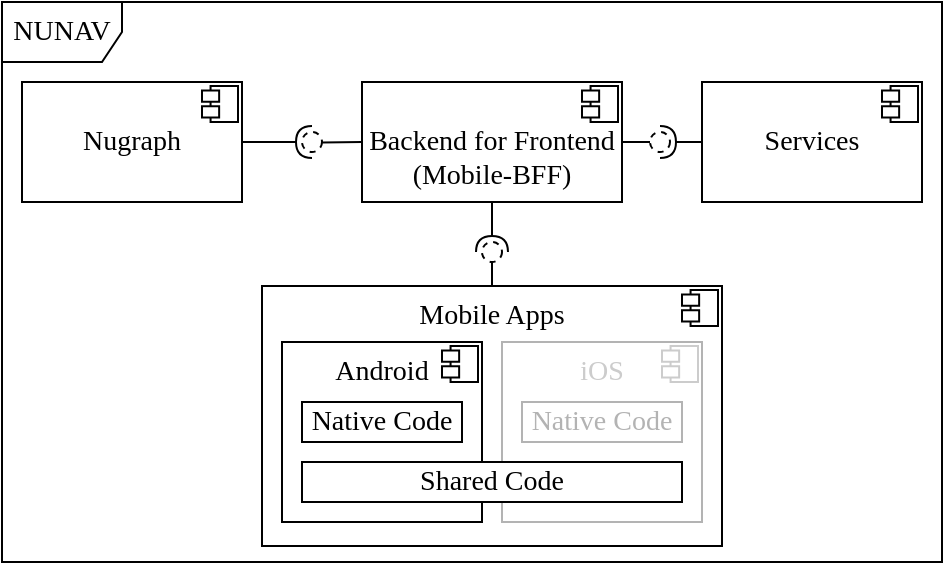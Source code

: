 <mxfile version="15.1.3" type="device"><diagram name="Page-1" id="c4acf3e9-155e-7222-9cf6-157b1a14988f"><mxGraphModel dx="632" dy="570" grid="1" gridSize="10" guides="1" tooltips="1" connect="1" arrows="1" fold="1" page="1" pageScale="1" pageWidth="850" pageHeight="1100" background="#ffffff" math="0" shadow="0"><root><mxCell id="0"/><mxCell id="1" parent="0"/><mxCell id="pvQcFjTz9aOUYdxVMFV9-1" value="NUNAV" style="shape=umlFrame;whiteSpace=wrap;html=1;rounded=0;shadow=0;comic=0;labelBackgroundColor=none;strokeWidth=1;fontFamily=Times New Roman;fontSize=14;align=center;" parent="1" vertex="1"><mxGeometry x="80" y="320" width="470" height="280" as="geometry"/></mxCell><mxCell id="pvQcFjTz9aOUYdxVMFV9-3" value="&lt;span style=&quot;font-size: 14px;&quot;&gt;Nugraph&lt;/span&gt;" style="rounded=0;whiteSpace=wrap;html=1;fontSize=14;fontFamily=Times New Roman;" parent="1" vertex="1"><mxGeometry x="90" y="360" width="110" height="60" as="geometry"/></mxCell><mxCell id="pvQcFjTz9aOUYdxVMFV9-4" value="&lt;span style=&quot;font-size: 14px;&quot;&gt;Services&lt;/span&gt;" style="rounded=0;whiteSpace=wrap;html=1;fontSize=14;fontFamily=Times New Roman;" parent="1" vertex="1"><mxGeometry x="430" y="360" width="110" height="60" as="geometry"/></mxCell><mxCell id="pvQcFjTz9aOUYdxVMFV9-5" value="&lt;br&gt;Backend for Frontend&lt;br&gt;&lt;span style=&quot;font-size: 14px&quot;&gt;(Mobile-BFF)&lt;br style=&quot;font-size: 14px&quot;&gt;&lt;/span&gt;" style="rounded=0;whiteSpace=wrap;html=1;fontSize=14;fontFamily=Times New Roman;" parent="1" vertex="1"><mxGeometry x="260" y="360" width="130" height="60" as="geometry"/></mxCell><mxCell id="pvQcFjTz9aOUYdxVMFV9-10" value="" style="rounded=0;orthogonalLoop=1;jettySize=auto;html=1;endArrow=none;endFill=0;fontColor=#CCCCCC;exitX=0;exitY=0.5;exitDx=0;exitDy=0;fontSize=14;fontFamily=Times New Roman;" parent="1" source="pvQcFjTz9aOUYdxVMFV9-5" target="pvQcFjTz9aOUYdxVMFV9-12" edge="1"><mxGeometry relative="1" as="geometry"><mxPoint x="220" y="320" as="sourcePoint"/></mxGeometry></mxCell><mxCell id="pvQcFjTz9aOUYdxVMFV9-11" value="" style="rounded=0;orthogonalLoop=1;jettySize=auto;html=1;endArrow=halfCircle;endFill=0;entryX=0.5;entryY=0.5;entryDx=0;entryDy=0;endSize=6;strokeWidth=1;fontColor=#CCCCCC;exitX=1;exitY=0.5;exitDx=0;exitDy=0;fontSize=14;fontFamily=Times New Roman;" parent="1" source="pvQcFjTz9aOUYdxVMFV9-3" target="pvQcFjTz9aOUYdxVMFV9-12" edge="1"><mxGeometry relative="1" as="geometry"><mxPoint x="220" y="260.0" as="sourcePoint"/></mxGeometry></mxCell><mxCell id="pvQcFjTz9aOUYdxVMFV9-12" value="" style="ellipse;whiteSpace=wrap;html=1;fontFamily=Times New Roman;fontSize=14;fontColor=#000000;align=center;strokeColor=#000000;fillColor=#ffffff;points=[];aspect=fixed;resizable=0;dashed=1;" parent="1" vertex="1"><mxGeometry x="230" y="385" width="10" height="10" as="geometry"/></mxCell><mxCell id="pvQcFjTz9aOUYdxVMFV9-13" value="&lt;span style=&quot;font-size: 14px;&quot;&gt;Mobile Apps&lt;/span&gt;" style="rounded=0;whiteSpace=wrap;html=1;verticalAlign=top;fontSize=14;fontFamily=Times New Roman;" parent="1" vertex="1"><mxGeometry x="210" y="462" width="230" height="130" as="geometry"/></mxCell><mxCell id="pvQcFjTz9aOUYdxVMFV9-14" value="" style="rounded=0;orthogonalLoop=1;jettySize=auto;html=1;endArrow=none;endFill=0;fontColor=#CCCCCC;exitX=0.5;exitY=0;exitDx=0;exitDy=0;fontSize=14;fontFamily=Times New Roman;" parent="1" source="pvQcFjTz9aOUYdxVMFV9-13" target="pvQcFjTz9aOUYdxVMFV9-16" edge="1"><mxGeometry relative="1" as="geometry"><mxPoint x="220" y="450" as="sourcePoint"/></mxGeometry></mxCell><mxCell id="pvQcFjTz9aOUYdxVMFV9-15" value="" style="rounded=0;orthogonalLoop=1;jettySize=auto;html=1;endArrow=halfCircle;endFill=0;entryX=0.5;entryY=0.5;entryDx=0;entryDy=0;endSize=6;strokeWidth=1;fontColor=#CCCCCC;exitX=0.5;exitY=1;exitDx=0;exitDy=0;fontSize=14;fontFamily=Times New Roman;" parent="1" source="pvQcFjTz9aOUYdxVMFV9-5" target="pvQcFjTz9aOUYdxVMFV9-16" edge="1"><mxGeometry relative="1" as="geometry"><mxPoint x="260" y="390.0" as="sourcePoint"/></mxGeometry></mxCell><mxCell id="pvQcFjTz9aOUYdxVMFV9-16" value="" style="ellipse;whiteSpace=wrap;html=1;fontFamily=Times New Roman;fontSize=14;fontColor=#000000;align=center;strokeColor=#000000;fillColor=#ffffff;points=[];aspect=fixed;resizable=0;dashed=1;" parent="1" vertex="1"><mxGeometry x="320" y="440" width="10" height="10" as="geometry"/></mxCell><mxCell id="pvQcFjTz9aOUYdxVMFV9-18" value="&lt;span style=&quot;font-size: 14px;&quot;&gt;Android&lt;/span&gt;" style="rounded=0;whiteSpace=wrap;html=1;verticalAlign=top;fontSize=14;fontFamily=Times New Roman;" parent="1" vertex="1"><mxGeometry x="220" y="490" width="100" height="90" as="geometry"/></mxCell><mxCell id="pvQcFjTz9aOUYdxVMFV9-19" value="&lt;span style=&quot;font-size: 14px;&quot;&gt;Native Code&lt;/span&gt;" style="rounded=0;whiteSpace=wrap;html=1;fontSize=14;fontFamily=Times New Roman;" parent="1" vertex="1"><mxGeometry x="230" y="520" width="80" height="20" as="geometry"/></mxCell><mxCell id="pvQcFjTz9aOUYdxVMFV9-21" value="&lt;span style=&quot;font-size: 14px;&quot;&gt;iOS&lt;/span&gt;" style="rounded=0;whiteSpace=wrap;html=1;verticalAlign=top;strokeColor=#B3B3B3;fontSize=14;fontFamily=Times New Roman;fontColor=#CCCCCC;" parent="1" vertex="1"><mxGeometry x="330" y="490" width="100" height="90" as="geometry"/></mxCell><mxCell id="pvQcFjTz9aOUYdxVMFV9-22" value="&lt;span style=&quot;font-size: 14px;&quot;&gt;Native Code&lt;/span&gt;" style="rounded=0;whiteSpace=wrap;html=1;strokeColor=#B3B3B3;fontColor=#B3B3B3;fontSize=14;fontFamily=Times New Roman;" parent="1" vertex="1"><mxGeometry x="340" y="520" width="80" height="20" as="geometry"/></mxCell><mxCell id="pvQcFjTz9aOUYdxVMFV9-20" value="&lt;span style=&quot;font-size: 14px;&quot;&gt;Shared Code&lt;/span&gt;" style="rounded=0;whiteSpace=wrap;html=1;fontSize=14;fontFamily=Times New Roman;" parent="1" vertex="1"><mxGeometry x="230" y="550" width="190" height="20" as="geometry"/></mxCell><mxCell id="pvQcFjTz9aOUYdxVMFV9-25" value="" style="rounded=0;orthogonalLoop=1;jettySize=auto;html=1;endArrow=none;endFill=0;fontColor=#CCCCCC;exitX=1;exitY=0.5;exitDx=0;exitDy=0;fontSize=14;fontFamily=Times New Roman;" parent="1" source="pvQcFjTz9aOUYdxVMFV9-5" target="pvQcFjTz9aOUYdxVMFV9-27" edge="1"><mxGeometry relative="1" as="geometry"><mxPoint x="295" y="380" as="sourcePoint"/></mxGeometry></mxCell><mxCell id="pvQcFjTz9aOUYdxVMFV9-26" value="" style="rounded=0;orthogonalLoop=1;jettySize=auto;html=1;endArrow=halfCircle;endFill=0;entryX=0.5;entryY=0.5;entryDx=0;entryDy=0;endSize=6;strokeWidth=1;fontColor=#CCCCCC;exitX=0;exitY=0.5;exitDx=0;exitDy=0;fontSize=14;fontFamily=Times New Roman;" parent="1" source="pvQcFjTz9aOUYdxVMFV9-4" target="pvQcFjTz9aOUYdxVMFV9-27" edge="1"><mxGeometry relative="1" as="geometry"><mxPoint x="292.5" y="330" as="sourcePoint"/></mxGeometry></mxCell><mxCell id="pvQcFjTz9aOUYdxVMFV9-27" value="" style="ellipse;whiteSpace=wrap;html=1;fontFamily=Times New Roman;fontSize=14;fontColor=#000000;align=center;fillColor=#ffffff;points=[];aspect=fixed;resizable=0;dashed=1;" parent="1" vertex="1"><mxGeometry x="404" y="385" width="10" height="10" as="geometry"/></mxCell><mxCell id="BobCu6PscNNIgxiNO0R2-17" value="" style="group" parent="1" vertex="1" connectable="0"><mxGeometry x="420" y="464" width="18" height="18" as="geometry"/></mxCell><mxCell id="BobCu6PscNNIgxiNO0R2-18" value="" style="rounded=0;whiteSpace=wrap;html=1;" parent="BobCu6PscNNIgxiNO0R2-17" vertex="1"><mxGeometry x="4.286" width="13.714" height="18" as="geometry"/></mxCell><mxCell id="BobCu6PscNNIgxiNO0R2-19" value="" style="rounded=0;whiteSpace=wrap;html=1;" parent="BobCu6PscNNIgxiNO0R2-17" vertex="1"><mxGeometry y="2.25" width="8.571" height="5.625" as="geometry"/></mxCell><mxCell id="BobCu6PscNNIgxiNO0R2-20" value="" style="rounded=0;whiteSpace=wrap;html=1;" parent="BobCu6PscNNIgxiNO0R2-17" vertex="1"><mxGeometry y="10.125" width="8.571" height="5.625" as="geometry"/></mxCell><mxCell id="BobCu6PscNNIgxiNO0R2-21" value="" style="group" parent="1" vertex="1" connectable="0"><mxGeometry x="370" y="362" width="18" height="18" as="geometry"/></mxCell><mxCell id="BobCu6PscNNIgxiNO0R2-22" value="" style="rounded=0;whiteSpace=wrap;html=1;" parent="BobCu6PscNNIgxiNO0R2-21" vertex="1"><mxGeometry x="4.286" width="13.714" height="18" as="geometry"/></mxCell><mxCell id="BobCu6PscNNIgxiNO0R2-23" value="" style="rounded=0;whiteSpace=wrap;html=1;" parent="BobCu6PscNNIgxiNO0R2-21" vertex="1"><mxGeometry y="2.25" width="8.571" height="5.625" as="geometry"/></mxCell><mxCell id="BobCu6PscNNIgxiNO0R2-24" value="" style="rounded=0;whiteSpace=wrap;html=1;" parent="BobCu6PscNNIgxiNO0R2-21" vertex="1"><mxGeometry y="10.125" width="8.571" height="5.625" as="geometry"/></mxCell><mxCell id="BobCu6PscNNIgxiNO0R2-25" value="" style="group" parent="1" vertex="1" connectable="0"><mxGeometry x="180" y="362" width="18" height="18" as="geometry"/></mxCell><mxCell id="BobCu6PscNNIgxiNO0R2-26" value="" style="rounded=0;whiteSpace=wrap;html=1;" parent="BobCu6PscNNIgxiNO0R2-25" vertex="1"><mxGeometry x="4.286" width="13.714" height="18" as="geometry"/></mxCell><mxCell id="BobCu6PscNNIgxiNO0R2-27" value="" style="rounded=0;whiteSpace=wrap;html=1;" parent="BobCu6PscNNIgxiNO0R2-25" vertex="1"><mxGeometry y="2.25" width="8.571" height="5.625" as="geometry"/></mxCell><mxCell id="BobCu6PscNNIgxiNO0R2-28" value="" style="rounded=0;whiteSpace=wrap;html=1;" parent="BobCu6PscNNIgxiNO0R2-25" vertex="1"><mxGeometry y="10.125" width="8.571" height="5.625" as="geometry"/></mxCell><mxCell id="BobCu6PscNNIgxiNO0R2-29" value="" style="group" parent="1" vertex="1" connectable="0"><mxGeometry x="410" y="492" width="18" height="18" as="geometry"/></mxCell><mxCell id="BobCu6PscNNIgxiNO0R2-30" value="" style="rounded=0;whiteSpace=wrap;html=1;strokeColor=#CCCCCC;" parent="BobCu6PscNNIgxiNO0R2-29" vertex="1"><mxGeometry x="4.286" width="13.714" height="18" as="geometry"/></mxCell><mxCell id="BobCu6PscNNIgxiNO0R2-31" value="" style="rounded=0;whiteSpace=wrap;html=1;strokeColor=#CCCCCC;" parent="BobCu6PscNNIgxiNO0R2-29" vertex="1"><mxGeometry y="2.25" width="8.571" height="5.625" as="geometry"/></mxCell><mxCell id="BobCu6PscNNIgxiNO0R2-32" value="" style="rounded=0;whiteSpace=wrap;html=1;strokeColor=#CCCCCC;" parent="BobCu6PscNNIgxiNO0R2-29" vertex="1"><mxGeometry y="10.125" width="8.571" height="5.625" as="geometry"/></mxCell><mxCell id="BobCu6PscNNIgxiNO0R2-33" value="" style="group" parent="1" vertex="1" connectable="0"><mxGeometry x="300" y="492" width="18" height="18" as="geometry"/></mxCell><mxCell id="BobCu6PscNNIgxiNO0R2-34" value="" style="rounded=0;whiteSpace=wrap;html=1;" parent="BobCu6PscNNIgxiNO0R2-33" vertex="1"><mxGeometry x="4.286" width="13.714" height="18" as="geometry"/></mxCell><mxCell id="BobCu6PscNNIgxiNO0R2-35" value="" style="rounded=0;whiteSpace=wrap;html=1;" parent="BobCu6PscNNIgxiNO0R2-33" vertex="1"><mxGeometry y="2.25" width="8.571" height="5.625" as="geometry"/></mxCell><mxCell id="BobCu6PscNNIgxiNO0R2-36" value="" style="rounded=0;whiteSpace=wrap;html=1;" parent="BobCu6PscNNIgxiNO0R2-33" vertex="1"><mxGeometry y="10.125" width="8.571" height="5.625" as="geometry"/></mxCell><mxCell id="BobCu6PscNNIgxiNO0R2-37" value="" style="group;" parent="1" vertex="1" connectable="0"><mxGeometry x="520" y="362" width="18" height="18" as="geometry"/></mxCell><mxCell id="BobCu6PscNNIgxiNO0R2-38" value="" style="rounded=0;whiteSpace=wrap;html=1;" parent="BobCu6PscNNIgxiNO0R2-37" vertex="1"><mxGeometry x="4.286" width="13.714" height="18" as="geometry"/></mxCell><mxCell id="BobCu6PscNNIgxiNO0R2-39" value="" style="rounded=0;whiteSpace=wrap;html=1;" parent="BobCu6PscNNIgxiNO0R2-37" vertex="1"><mxGeometry y="2.25" width="8.571" height="5.625" as="geometry"/></mxCell><mxCell id="BobCu6PscNNIgxiNO0R2-40" value="" style="rounded=0;whiteSpace=wrap;html=1;" parent="BobCu6PscNNIgxiNO0R2-37" vertex="1"><mxGeometry y="10.125" width="8.571" height="5.625" as="geometry"/></mxCell></root></mxGraphModel></diagram></mxfile>